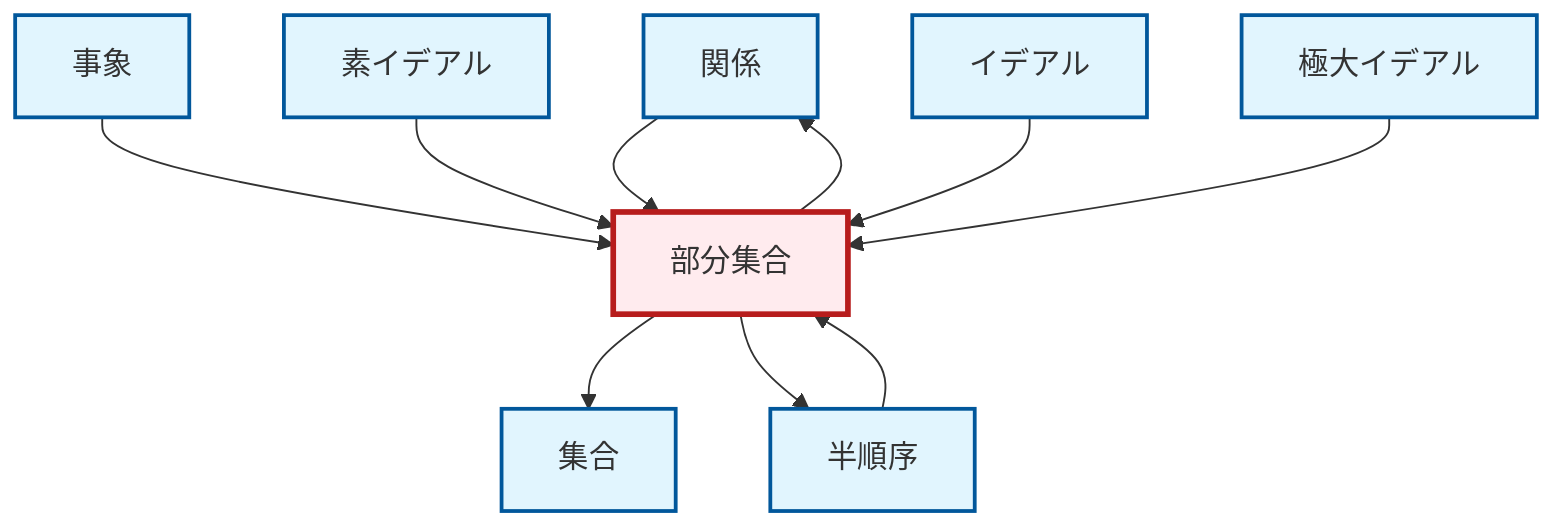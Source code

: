 graph TD
    classDef definition fill:#e1f5fe,stroke:#01579b,stroke-width:2px
    classDef theorem fill:#f3e5f5,stroke:#4a148c,stroke-width:2px
    classDef axiom fill:#fff3e0,stroke:#e65100,stroke-width:2px
    classDef example fill:#e8f5e9,stroke:#1b5e20,stroke-width:2px
    classDef current fill:#ffebee,stroke:#b71c1c,stroke-width:3px
    def-relation["関係"]:::definition
    def-maximal-ideal["極大イデアル"]:::definition
    def-event["事象"]:::definition
    def-subset["部分集合"]:::definition
    def-partial-order["半順序"]:::definition
    def-prime-ideal["素イデアル"]:::definition
    def-ideal["イデアル"]:::definition
    def-set["集合"]:::definition
    def-partial-order --> def-subset
    def-event --> def-subset
    def-subset --> def-relation
    def-relation --> def-subset
    def-prime-ideal --> def-subset
    def-subset --> def-set
    def-ideal --> def-subset
    def-subset --> def-partial-order
    def-maximal-ideal --> def-subset
    class def-subset current